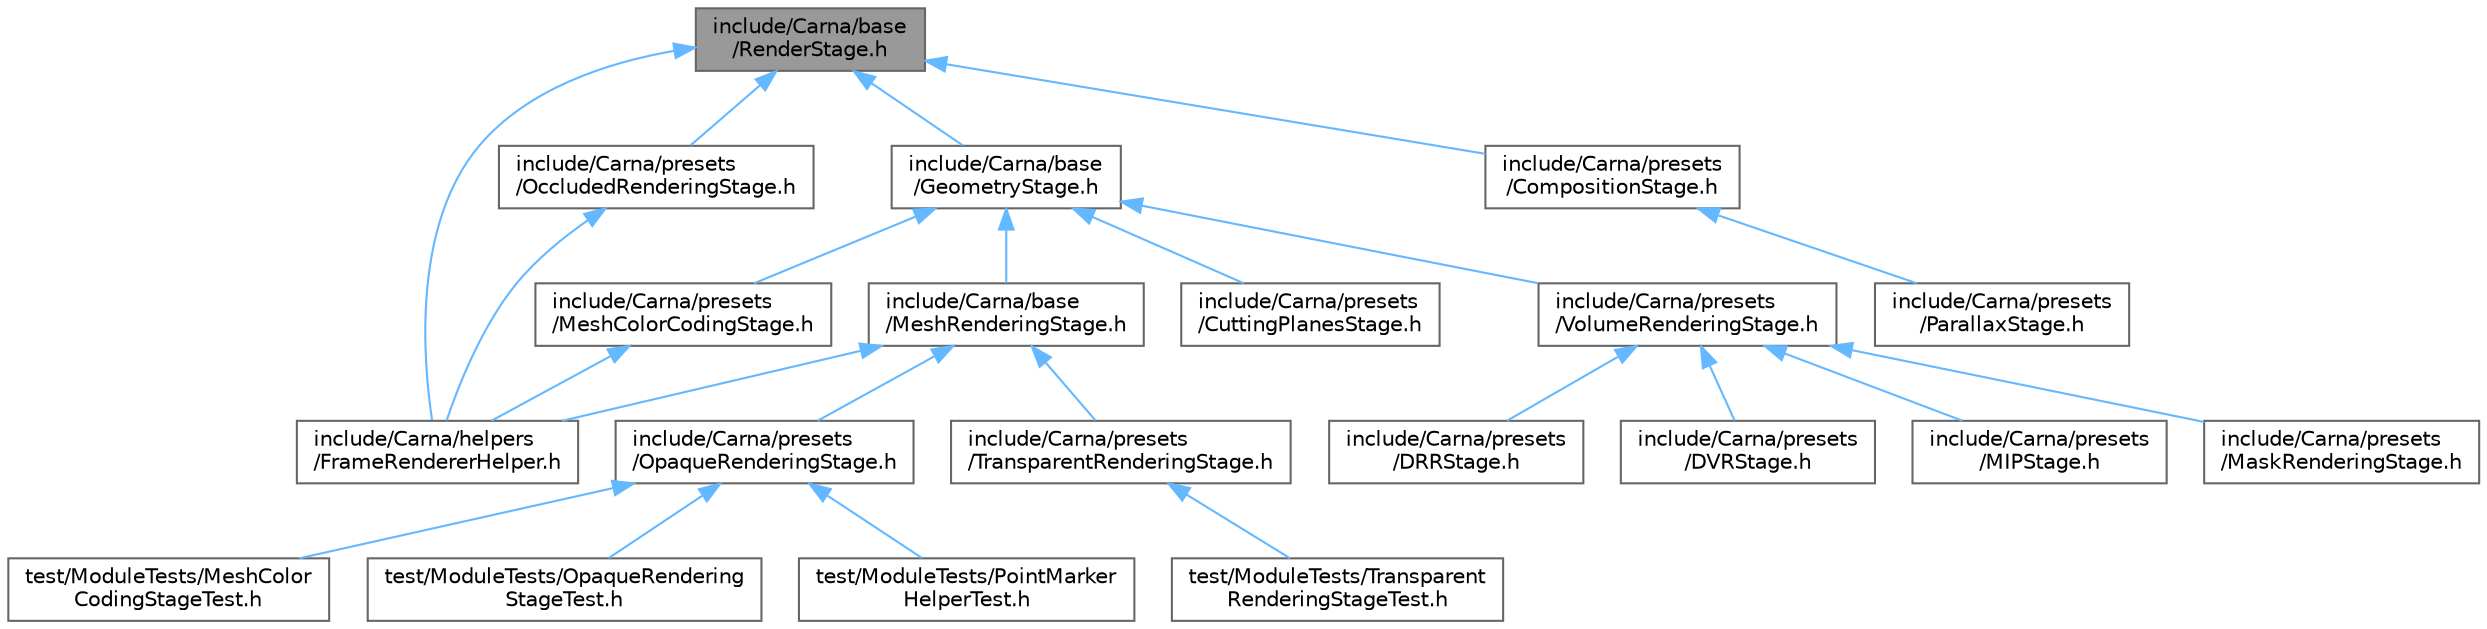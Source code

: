 digraph "include/Carna/base/RenderStage.h"
{
 // LATEX_PDF_SIZE
  bgcolor="transparent";
  edge [fontname=Helvetica,fontsize=10,labelfontname=Helvetica,labelfontsize=10];
  node [fontname=Helvetica,fontsize=10,shape=box,height=0.2,width=0.4];
  Node1 [id="Node000001",label="include/Carna/base\l/RenderStage.h",height=0.2,width=0.4,color="gray40", fillcolor="grey60", style="filled", fontcolor="black",tooltip="Defines Carna::base::RenderStage."];
  Node1 -> Node2 [id="edge1_Node000001_Node000002",dir="back",color="steelblue1",style="solid",tooltip=" "];
  Node2 [id="Node000002",label="include/Carna/base\l/GeometryStage.h",height=0.2,width=0.4,color="grey40", fillcolor="white", style="filled",URL="$GeometryStage_8h.html",tooltip="Defines Carna::base::GeometryStage."];
  Node2 -> Node3 [id="edge2_Node000002_Node000003",dir="back",color="steelblue1",style="solid",tooltip=" "];
  Node3 [id="Node000003",label="include/Carna/base\l/MeshRenderingStage.h",height=0.2,width=0.4,color="grey40", fillcolor="white", style="filled",URL="$MeshRenderingStage_8h.html",tooltip="Defines Carna::base::MeshRenderingStage."];
  Node3 -> Node4 [id="edge3_Node000003_Node000004",dir="back",color="steelblue1",style="solid",tooltip=" "];
  Node4 [id="Node000004",label="include/Carna/helpers\l/FrameRendererHelper.h",height=0.2,width=0.4,color="grey40", fillcolor="white", style="filled",URL="$FrameRendererHelper_8h.html",tooltip="Defines Carna::helpers::FrameRendererHelper."];
  Node3 -> Node5 [id="edge4_Node000003_Node000005",dir="back",color="steelblue1",style="solid",tooltip=" "];
  Node5 [id="Node000005",label="include/Carna/presets\l/OpaqueRenderingStage.h",height=0.2,width=0.4,color="grey40", fillcolor="white", style="filled",URL="$OpaqueRenderingStage_8h.html",tooltip="Defines Carna::presets::OpaqueRenderingStage."];
  Node5 -> Node6 [id="edge5_Node000005_Node000006",dir="back",color="steelblue1",style="solid",tooltip=" "];
  Node6 [id="Node000006",label="test/ModuleTests/MeshColor\lCodingStageTest.h",height=0.2,width=0.4,color="grey40", fillcolor="white", style="filled",URL="$MeshColorCodingStageTest_8h_source.html",tooltip=" "];
  Node5 -> Node7 [id="edge6_Node000005_Node000007",dir="back",color="steelblue1",style="solid",tooltip=" "];
  Node7 [id="Node000007",label="test/ModuleTests/OpaqueRendering\lStageTest.h",height=0.2,width=0.4,color="grey40", fillcolor="white", style="filled",URL="$OpaqueRenderingStageTest_8h_source.html",tooltip=" "];
  Node5 -> Node8 [id="edge7_Node000005_Node000008",dir="back",color="steelblue1",style="solid",tooltip=" "];
  Node8 [id="Node000008",label="test/ModuleTests/PointMarker\lHelperTest.h",height=0.2,width=0.4,color="grey40", fillcolor="white", style="filled",URL="$PointMarkerHelperTest_8h_source.html",tooltip=" "];
  Node3 -> Node9 [id="edge8_Node000003_Node000009",dir="back",color="steelblue1",style="solid",tooltip=" "];
  Node9 [id="Node000009",label="include/Carna/presets\l/TransparentRenderingStage.h",height=0.2,width=0.4,color="grey40", fillcolor="white", style="filled",URL="$TransparentRenderingStage_8h.html",tooltip="Defines Carna::presets::TransparentRenderingStage."];
  Node9 -> Node10 [id="edge9_Node000009_Node000010",dir="back",color="steelblue1",style="solid",tooltip=" "];
  Node10 [id="Node000010",label="test/ModuleTests/Transparent\lRenderingStageTest.h",height=0.2,width=0.4,color="grey40", fillcolor="white", style="filled",URL="$TransparentRenderingStageTest_8h_source.html",tooltip=" "];
  Node2 -> Node11 [id="edge10_Node000002_Node000011",dir="back",color="steelblue1",style="solid",tooltip=" "];
  Node11 [id="Node000011",label="include/Carna/presets\l/CuttingPlanesStage.h",height=0.2,width=0.4,color="grey40", fillcolor="white", style="filled",URL="$CuttingPlanesStage_8h.html",tooltip="Defines Carna::presets::CuttingPlanesStage."];
  Node2 -> Node12 [id="edge11_Node000002_Node000012",dir="back",color="steelblue1",style="solid",tooltip=" "];
  Node12 [id="Node000012",label="include/Carna/presets\l/MeshColorCodingStage.h",height=0.2,width=0.4,color="grey40", fillcolor="white", style="filled",URL="$MeshColorCodingStage_8h.html",tooltip="Defines Carna::presets::MeshColorCodingStage."];
  Node12 -> Node4 [id="edge12_Node000012_Node000004",dir="back",color="steelblue1",style="solid",tooltip=" "];
  Node2 -> Node13 [id="edge13_Node000002_Node000013",dir="back",color="steelblue1",style="solid",tooltip=" "];
  Node13 [id="Node000013",label="include/Carna/presets\l/VolumeRenderingStage.h",height=0.2,width=0.4,color="grey40", fillcolor="white", style="filled",URL="$VolumeRenderingStage_8h.html",tooltip="Defines Carna::presets::VolumeRenderingStage."];
  Node13 -> Node14 [id="edge14_Node000013_Node000014",dir="back",color="steelblue1",style="solid",tooltip=" "];
  Node14 [id="Node000014",label="include/Carna/presets\l/DRRStage.h",height=0.2,width=0.4,color="grey40", fillcolor="white", style="filled",URL="$DRRStage_8h.html",tooltip="Defines Carna::presets::DRRStage."];
  Node13 -> Node15 [id="edge15_Node000013_Node000015",dir="back",color="steelblue1",style="solid",tooltip=" "];
  Node15 [id="Node000015",label="include/Carna/presets\l/DVRStage.h",height=0.2,width=0.4,color="grey40", fillcolor="white", style="filled",URL="$DVRStage_8h.html",tooltip="Defines Carna::presets::DVRStage."];
  Node13 -> Node16 [id="edge16_Node000013_Node000016",dir="back",color="steelblue1",style="solid",tooltip=" "];
  Node16 [id="Node000016",label="include/Carna/presets\l/MIPStage.h",height=0.2,width=0.4,color="grey40", fillcolor="white", style="filled",URL="$MIPStage_8h.html",tooltip="Defines Carna::presets::MIPStage."];
  Node13 -> Node17 [id="edge17_Node000013_Node000017",dir="back",color="steelblue1",style="solid",tooltip=" "];
  Node17 [id="Node000017",label="include/Carna/presets\l/MaskRenderingStage.h",height=0.2,width=0.4,color="grey40", fillcolor="white", style="filled",URL="$MaskRenderingStage_8h.html",tooltip="Defines Carna::presets::MaskRenderingStage."];
  Node1 -> Node4 [id="edge18_Node000001_Node000004",dir="back",color="steelblue1",style="solid",tooltip=" "];
  Node1 -> Node18 [id="edge19_Node000001_Node000018",dir="back",color="steelblue1",style="solid",tooltip=" "];
  Node18 [id="Node000018",label="include/Carna/presets\l/CompositionStage.h",height=0.2,width=0.4,color="grey40", fillcolor="white", style="filled",URL="$CompositionStage_8h.html",tooltip="Defines Carna::presets::CompositionStage."];
  Node18 -> Node19 [id="edge20_Node000018_Node000019",dir="back",color="steelblue1",style="solid",tooltip=" "];
  Node19 [id="Node000019",label="include/Carna/presets\l/ParallaxStage.h",height=0.2,width=0.4,color="grey40", fillcolor="white", style="filled",URL="$ParallaxStage_8h.html",tooltip="Defines Carna::presets::ParallaxStage."];
  Node1 -> Node20 [id="edge21_Node000001_Node000020",dir="back",color="steelblue1",style="solid",tooltip=" "];
  Node20 [id="Node000020",label="include/Carna/presets\l/OccludedRenderingStage.h",height=0.2,width=0.4,color="grey40", fillcolor="white", style="filled",URL="$OccludedRenderingStage_8h.html",tooltip="Defines Carna::presets::OccludedRenderingStage."];
  Node20 -> Node4 [id="edge22_Node000020_Node000004",dir="back",color="steelblue1",style="solid",tooltip=" "];
}
